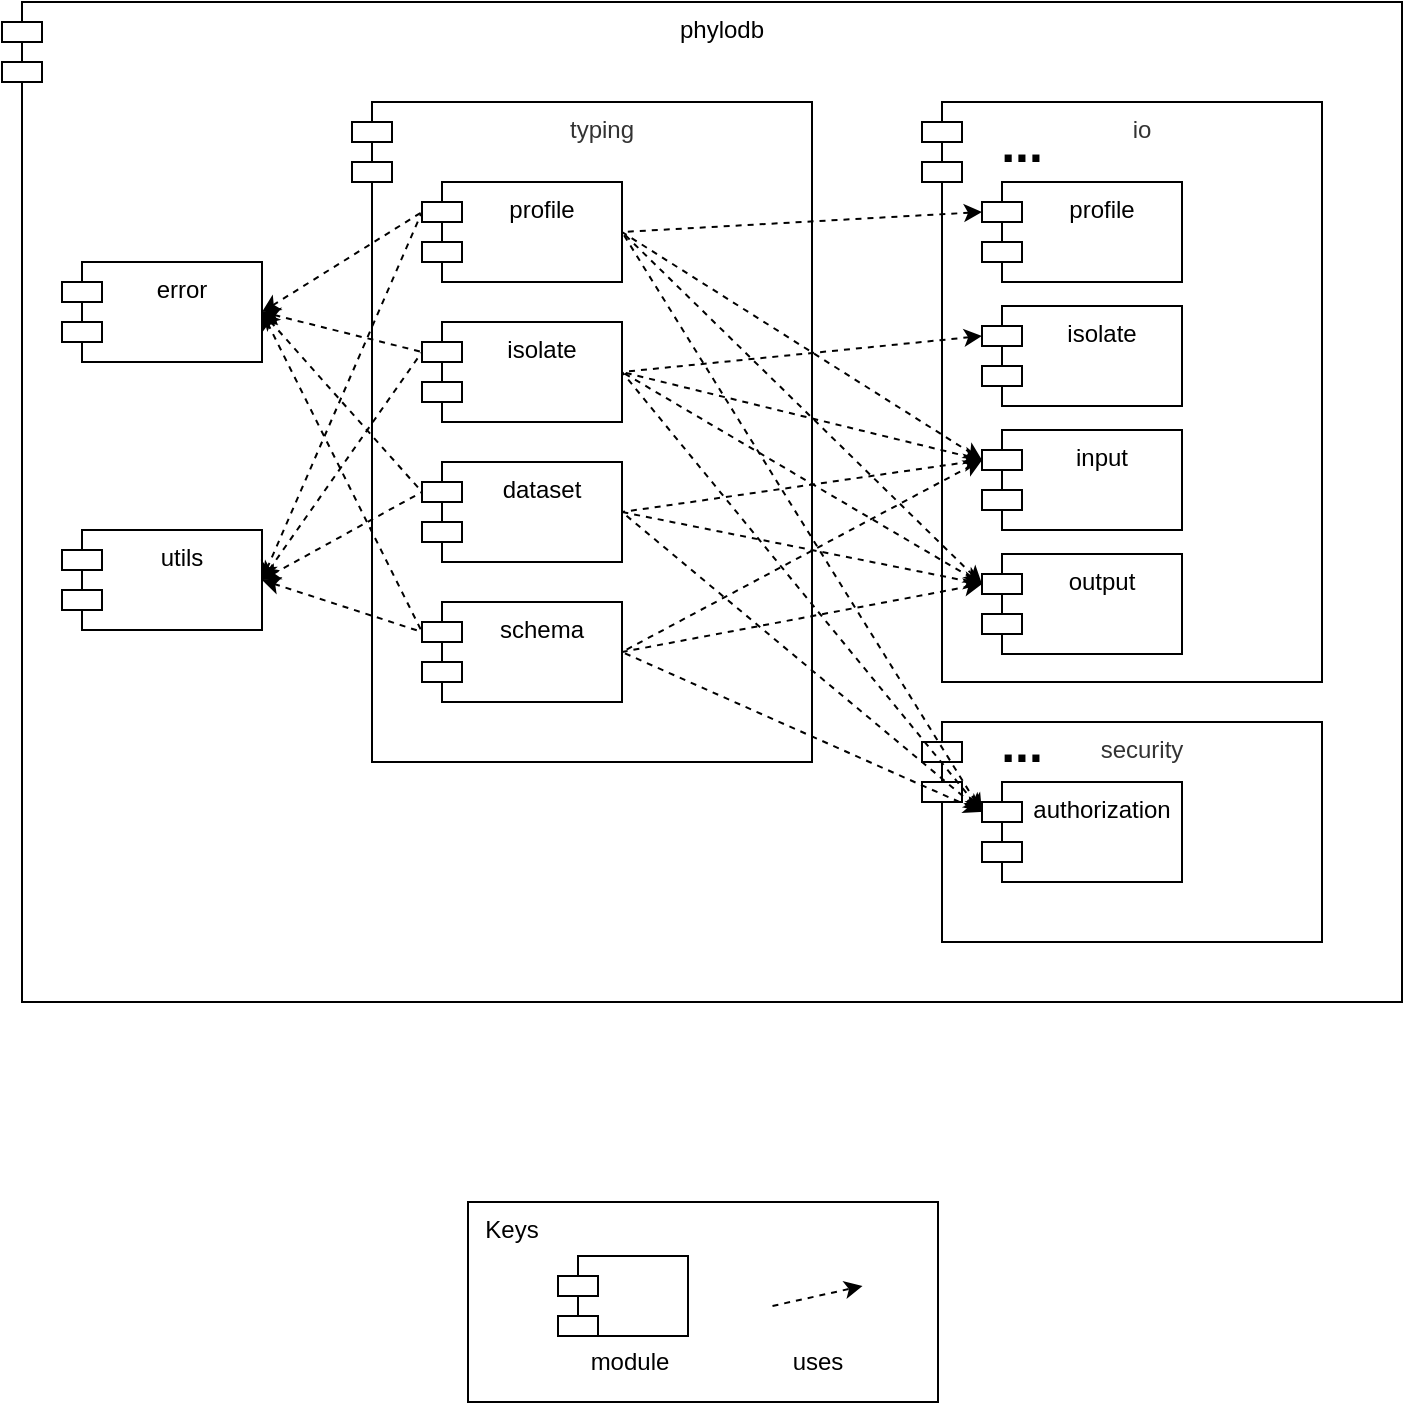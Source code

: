 <mxfile version="13.6.9" type="device"><diagram id="EbPAKfVWzDJMA5I9-Xym" name="Page-1"><mxGraphModel dx="1422" dy="846" grid="1" gridSize="10" guides="1" tooltips="1" connect="1" arrows="1" fold="1" page="1" pageScale="1" pageWidth="850" pageHeight="1100" math="0" shadow="0"><root><mxCell id="0"/><mxCell id="1" parent="0"/><mxCell id="wGZmYn_REEGASM3kOEw7-1" value="phylodb" style="shape=module;align=left;spacingLeft=20;align=center;verticalAlign=top;fillColor=none;" parent="1" vertex="1"><mxGeometry x="75" y="300" width="700" height="500" as="geometry"/></mxCell><mxCell id="wGZmYn_REEGASM3kOEw7-2" value="typing" style="shape=module;align=left;spacingLeft=20;align=center;verticalAlign=top;fontColor=#333333;fillColor=none;" parent="1" vertex="1"><mxGeometry x="250" y="350" width="230" height="330" as="geometry"/></mxCell><mxCell id="wGZmYn_REEGASM3kOEw7-3" value="schema" style="shape=module;align=left;spacingLeft=20;align=center;verticalAlign=top;" parent="1" vertex="1"><mxGeometry x="285" y="600" width="100" height="50" as="geometry"/></mxCell><mxCell id="wGZmYn_REEGASM3kOEw7-4" value="error" style="shape=module;align=left;spacingLeft=20;align=center;verticalAlign=top;" parent="1" vertex="1"><mxGeometry x="105" y="430" width="100" height="50" as="geometry"/></mxCell><mxCell id="wGZmYn_REEGASM3kOEw7-5" value="utils" style="shape=module;align=left;spacingLeft=20;align=center;verticalAlign=top;" parent="1" vertex="1"><mxGeometry x="105" y="564" width="100" height="50" as="geometry"/></mxCell><mxCell id="wGZmYn_REEGASM3kOEw7-6" value="dataset" style="shape=module;align=left;spacingLeft=20;align=center;verticalAlign=top;" parent="1" vertex="1"><mxGeometry x="285" y="530" width="100" height="50" as="geometry"/></mxCell><mxCell id="wGZmYn_REEGASM3kOEw7-7" value="" style="endArrow=none;dashed=1;html=1;startArrow=classic;startFill=1;entryX=0;entryY=0;entryDx=0;entryDy=15;exitX=1;exitY=0.5;exitDx=0;exitDy=0;entryPerimeter=0;" parent="1" source="wGZmYn_REEGASM3kOEw7-5" target="wGZmYn_REEGASM3kOEw7-3" edge="1"><mxGeometry width="50" height="50" relative="1" as="geometry"><mxPoint x="215" y="600" as="sourcePoint"/><mxPoint x="375" y="650" as="targetPoint"/></mxGeometry></mxCell><mxCell id="wGZmYn_REEGASM3kOEw7-8" value="" style="endArrow=none;dashed=1;html=1;startArrow=classic;startFill=1;entryX=0;entryY=0;entryDx=0;entryDy=15;entryPerimeter=0;exitX=1;exitY=0.5;exitDx=0;exitDy=0;" parent="1" source="wGZmYn_REEGASM3kOEw7-4" target="wGZmYn_REEGASM3kOEw7-3" edge="1"><mxGeometry width="50" height="50" relative="1" as="geometry"><mxPoint x="545" y="585" as="sourcePoint"/><mxPoint x="425" y="550" as="targetPoint"/></mxGeometry></mxCell><mxCell id="wGZmYn_REEGASM3kOEw7-9" value="io" style="shape=module;align=left;spacingLeft=20;align=center;verticalAlign=top;fontColor=#333333;fillColor=none;" parent="1" vertex="1"><mxGeometry x="535" y="350" width="200" height="290" as="geometry"/></mxCell><mxCell id="wGZmYn_REEGASM3kOEw7-10" value="output" style="shape=module;align=left;spacingLeft=20;align=center;verticalAlign=top;" parent="1" vertex="1"><mxGeometry x="565" y="576" width="100" height="50" as="geometry"/></mxCell><mxCell id="wGZmYn_REEGASM3kOEw7-11" value="input" style="shape=module;align=left;spacingLeft=20;align=center;verticalAlign=top;" parent="1" vertex="1"><mxGeometry x="565" y="514" width="100" height="50" as="geometry"/></mxCell><mxCell id="wGZmYn_REEGASM3kOEw7-12" value="" style="endArrow=none;dashed=1;html=1;exitX=0;exitY=0;exitDx=0;exitDy=15;exitPerimeter=0;startArrow=classic;startFill=1;entryX=1;entryY=0.5;entryDx=0;entryDy=0;" parent="1" source="wGZmYn_REEGASM3kOEw7-10" target="wGZmYn_REEGASM3kOEw7-3" edge="1"><mxGeometry width="50" height="50" relative="1" as="geometry"><mxPoint x="545" y="580" as="sourcePoint"/><mxPoint x="425" y="550" as="targetPoint"/></mxGeometry></mxCell><mxCell id="wGZmYn_REEGASM3kOEw7-13" value="" style="endArrow=none;dashed=1;html=1;exitX=0;exitY=0;exitDx=0;exitDy=15;exitPerimeter=0;startArrow=classic;startFill=1;entryX=1;entryY=0.5;entryDx=0;entryDy=0;" parent="1" source="wGZmYn_REEGASM3kOEw7-11" target="wGZmYn_REEGASM3kOEw7-6" edge="1"><mxGeometry width="50" height="50" relative="1" as="geometry"><mxPoint x="575" y="495" as="sourcePoint"/><mxPoint x="425" y="550" as="targetPoint"/></mxGeometry></mxCell><mxCell id="wGZmYn_REEGASM3kOEw7-14" value="" style="endArrow=none;dashed=1;html=1;exitX=1;exitY=0.5;exitDx=0;exitDy=0;startArrow=classic;startFill=1;entryX=0;entryY=0;entryDx=0;entryDy=15;entryPerimeter=0;" parent="1" source="wGZmYn_REEGASM3kOEw7-4" target="wGZmYn_REEGASM3kOEw7-6" edge="1"><mxGeometry width="50" height="50" relative="1" as="geometry"><mxPoint x="575" y="355" as="sourcePoint"/><mxPoint x="425" y="465" as="targetPoint"/></mxGeometry></mxCell><mxCell id="wGZmYn_REEGASM3kOEw7-15" value="" style="endArrow=none;dashed=1;html=1;exitX=1;exitY=0.5;exitDx=0;exitDy=0;startArrow=classic;startFill=1;entryX=0;entryY=0;entryDx=0;entryDy=15;entryPerimeter=0;" parent="1" source="wGZmYn_REEGASM3kOEw7-5" target="wGZmYn_REEGASM3kOEw7-6" edge="1"><mxGeometry width="50" height="50" relative="1" as="geometry"><mxPoint x="545" y="580" as="sourcePoint"/><mxPoint x="415" y="460" as="targetPoint"/></mxGeometry></mxCell><mxCell id="wGZmYn_REEGASM3kOEw7-16" value="" style="endArrow=none;dashed=1;html=1;exitX=0;exitY=0;exitDx=0;exitDy=15;exitPerimeter=0;startArrow=classic;startFill=1;entryX=1;entryY=0.5;entryDx=0;entryDy=0;" parent="1" source="wGZmYn_REEGASM3kOEw7-10" target="wGZmYn_REEGASM3kOEw7-6" edge="1"><mxGeometry width="50" height="50" relative="1" as="geometry"><mxPoint x="545" y="655" as="sourcePoint"/><mxPoint x="425" y="470" as="targetPoint"/></mxGeometry></mxCell><mxCell id="wGZmYn_REEGASM3kOEw7-17" value="&lt;b&gt;&lt;font style=&quot;font-size: 25px&quot;&gt;...&lt;/font&gt;&lt;/b&gt;" style="text;html=1;strokeColor=none;fillColor=none;align=center;verticalAlign=middle;whiteSpace=wrap;rounded=0;" parent="1" vertex="1"><mxGeometry x="565" y="360" width="40" height="20" as="geometry"/></mxCell><mxCell id="wGZmYn_REEGASM3kOEw7-18" value="security" style="shape=module;align=left;spacingLeft=20;align=center;verticalAlign=top;fontColor=#333333;fillColor=none;" parent="1" vertex="1"><mxGeometry x="535" y="660" width="200" height="110" as="geometry"/></mxCell><mxCell id="wGZmYn_REEGASM3kOEw7-19" value="&lt;b&gt;&lt;font style=&quot;font-size: 25px&quot;&gt;...&lt;/font&gt;&lt;/b&gt;" style="text;html=1;strokeColor=none;fillColor=none;align=center;verticalAlign=middle;whiteSpace=wrap;rounded=0;" parent="1" vertex="1"><mxGeometry x="565" y="660" width="40" height="20" as="geometry"/></mxCell><mxCell id="wGZmYn_REEGASM3kOEw7-20" value="authorization" style="shape=module;align=left;spacingLeft=20;align=center;verticalAlign=top;" parent="1" vertex="1"><mxGeometry x="565" y="690" width="100" height="50" as="geometry"/></mxCell><mxCell id="wGZmYn_REEGASM3kOEw7-21" style="edgeStyle=orthogonalEdgeStyle;rounded=0;orthogonalLoop=1;jettySize=auto;html=1;exitX=0.5;exitY=1;exitDx=0;exitDy=0;" parent="1" source="wGZmYn_REEGASM3kOEw7-1" target="wGZmYn_REEGASM3kOEw7-1" edge="1"><mxGeometry relative="1" as="geometry"/></mxCell><mxCell id="wGZmYn_REEGASM3kOEw7-22" value="" style="endArrow=none;dashed=1;html=1;exitX=0;exitY=0;exitDx=0;exitDy=15;exitPerimeter=0;startArrow=classic;startFill=1;entryX=1;entryY=0.5;entryDx=0;entryDy=0;" parent="1" source="wGZmYn_REEGASM3kOEw7-20" target="wGZmYn_REEGASM3kOEw7-6" edge="1"><mxGeometry width="50" height="50" relative="1" as="geometry"><mxPoint x="575" y="425" as="sourcePoint"/><mxPoint x="395" y="565" as="targetPoint"/></mxGeometry></mxCell><mxCell id="wGZmYn_REEGASM3kOEw7-23" value="" style="endArrow=none;dashed=1;html=1;exitX=0;exitY=0;exitDx=0;exitDy=15;exitPerimeter=0;startArrow=classic;startFill=1;entryX=1;entryY=0.5;entryDx=0;entryDy=0;" parent="1" source="wGZmYn_REEGASM3kOEw7-20" target="wGZmYn_REEGASM3kOEw7-3" edge="1"><mxGeometry width="50" height="50" relative="1" as="geometry"><mxPoint x="575" y="625" as="sourcePoint"/><mxPoint x="395" y="565" as="targetPoint"/></mxGeometry></mxCell><mxCell id="wGZmYn_REEGASM3kOEw7-24" value="isolate" style="shape=module;align=left;spacingLeft=20;align=center;verticalAlign=top;" parent="1" vertex="1"><mxGeometry x="285" y="460" width="100" height="50" as="geometry"/></mxCell><mxCell id="wGZmYn_REEGASM3kOEw7-25" value="isolate" style="shape=module;align=left;spacingLeft=20;align=center;verticalAlign=top;" parent="1" vertex="1"><mxGeometry x="565" y="452" width="100" height="50" as="geometry"/></mxCell><mxCell id="wGZmYn_REEGASM3kOEw7-26" value="" style="endArrow=none;dashed=1;html=1;exitX=0;exitY=0;exitDx=0;exitDy=15;exitPerimeter=0;startArrow=classic;startFill=1;entryX=1;entryY=0.5;entryDx=0;entryDy=0;" parent="1" source="wGZmYn_REEGASM3kOEw7-25" target="wGZmYn_REEGASM3kOEw7-24" edge="1"><mxGeometry width="50" height="50" relative="1" as="geometry"><mxPoint x="575" y="429" as="sourcePoint"/><mxPoint x="395" y="565" as="targetPoint"/></mxGeometry></mxCell><mxCell id="wGZmYn_REEGASM3kOEw7-27" value="" style="endArrow=none;dashed=1;html=1;exitX=0;exitY=0;exitDx=0;exitDy=15;exitPerimeter=0;startArrow=classic;startFill=1;entryX=1;entryY=0.5;entryDx=0;entryDy=0;" parent="1" source="wGZmYn_REEGASM3kOEw7-11" target="wGZmYn_REEGASM3kOEw7-24" edge="1"><mxGeometry width="50" height="50" relative="1" as="geometry"><mxPoint x="575" y="365" as="sourcePoint"/><mxPoint x="395" y="495" as="targetPoint"/></mxGeometry></mxCell><mxCell id="wGZmYn_REEGASM3kOEw7-28" value="" style="endArrow=none;dashed=1;html=1;exitX=0;exitY=0;exitDx=0;exitDy=15;exitPerimeter=0;startArrow=classic;startFill=1;entryX=1;entryY=0.5;entryDx=0;entryDy=0;" parent="1" source="wGZmYn_REEGASM3kOEw7-10" target="wGZmYn_REEGASM3kOEw7-24" edge="1"><mxGeometry width="50" height="50" relative="1" as="geometry"><mxPoint x="575" y="429" as="sourcePoint"/><mxPoint x="395" y="495" as="targetPoint"/></mxGeometry></mxCell><mxCell id="wGZmYn_REEGASM3kOEw7-29" value="" style="endArrow=none;dashed=1;html=1;exitX=0;exitY=0;exitDx=0;exitDy=15;exitPerimeter=0;startArrow=classic;startFill=1;entryX=1;entryY=0.5;entryDx=0;entryDy=0;" parent="1" source="wGZmYn_REEGASM3kOEw7-20" target="wGZmYn_REEGASM3kOEw7-24" edge="1"><mxGeometry width="50" height="50" relative="1" as="geometry"><mxPoint x="575" y="490" as="sourcePoint"/><mxPoint x="395" y="495" as="targetPoint"/></mxGeometry></mxCell><mxCell id="wGZmYn_REEGASM3kOEw7-30" value="" style="endArrow=none;dashed=1;html=1;startArrow=classic;startFill=1;entryX=0;entryY=0;entryDx=0;entryDy=15;entryPerimeter=0;exitX=1;exitY=0.5;exitDx=0;exitDy=0;" parent="1" source="wGZmYn_REEGASM3kOEw7-4" target="wGZmYn_REEGASM3kOEw7-24" edge="1"><mxGeometry width="50" height="50" relative="1" as="geometry"><mxPoint x="215" y="469" as="sourcePoint"/><mxPoint x="395" y="495" as="targetPoint"/></mxGeometry></mxCell><mxCell id="wGZmYn_REEGASM3kOEw7-31" value="" style="endArrow=none;dashed=1;html=1;exitX=1;exitY=0.5;exitDx=0;exitDy=0;startArrow=classic;startFill=1;entryX=0;entryY=0;entryDx=0;entryDy=15;entryPerimeter=0;" parent="1" source="wGZmYn_REEGASM3kOEw7-5" target="wGZmYn_REEGASM3kOEw7-24" edge="1"><mxGeometry width="50" height="50" relative="1" as="geometry"><mxPoint x="575" y="715" as="sourcePoint"/><mxPoint x="395" y="495" as="targetPoint"/></mxGeometry></mxCell><mxCell id="wGZmYn_REEGASM3kOEw7-32" value="" style="endArrow=none;dashed=1;html=1;exitX=0;exitY=0;exitDx=0;exitDy=15;exitPerimeter=0;startArrow=classic;startFill=1;entryX=1;entryY=0.5;entryDx=0;entryDy=0;" parent="1" source="wGZmYn_REEGASM3kOEw7-11" target="wGZmYn_REEGASM3kOEw7-3" edge="1"><mxGeometry width="50" height="50" relative="1" as="geometry"><mxPoint x="575" y="490" as="sourcePoint"/><mxPoint x="395" y="635" as="targetPoint"/></mxGeometry></mxCell><mxCell id="wGZmYn_REEGASM3kOEw7-33" value="profile" style="shape=module;align=left;spacingLeft=20;align=center;verticalAlign=top;" parent="1" vertex="1"><mxGeometry x="285" y="390" width="100" height="50" as="geometry"/></mxCell><mxCell id="wGZmYn_REEGASM3kOEw7-36" value="profile" style="shape=module;align=left;spacingLeft=20;align=center;verticalAlign=top;" parent="1" vertex="1"><mxGeometry x="565" y="390" width="100" height="50" as="geometry"/></mxCell><mxCell id="wGZmYn_REEGASM3kOEw7-37" value="" style="endArrow=none;dashed=1;html=1;exitX=0;exitY=0;exitDx=0;exitDy=15;exitPerimeter=0;startArrow=classic;startFill=1;entryX=1;entryY=0.5;entryDx=0;entryDy=0;" parent="1" source="wGZmYn_REEGASM3kOEw7-36" target="wGZmYn_REEGASM3kOEw7-33" edge="1"><mxGeometry width="50" height="50" relative="1" as="geometry"><mxPoint x="575" y="367" as="sourcePoint"/><mxPoint x="395" y="495" as="targetPoint"/></mxGeometry></mxCell><mxCell id="wGZmYn_REEGASM3kOEw7-38" value="" style="endArrow=none;dashed=1;html=1;exitX=0;exitY=0;exitDx=0;exitDy=15;exitPerimeter=0;startArrow=classic;startFill=1;entryX=1;entryY=0.5;entryDx=0;entryDy=0;" parent="1" source="wGZmYn_REEGASM3kOEw7-11" target="wGZmYn_REEGASM3kOEw7-33" edge="1"><mxGeometry width="50" height="50" relative="1" as="geometry"><mxPoint x="575" y="305" as="sourcePoint"/><mxPoint x="395" y="425" as="targetPoint"/></mxGeometry></mxCell><mxCell id="wGZmYn_REEGASM3kOEw7-39" value="" style="endArrow=none;dashed=1;html=1;exitX=0;exitY=0;exitDx=0;exitDy=15;exitPerimeter=0;startArrow=classic;startFill=1;entryX=1;entryY=0.5;entryDx=0;entryDy=0;" parent="1" source="wGZmYn_REEGASM3kOEw7-10" target="wGZmYn_REEGASM3kOEw7-33" edge="1"><mxGeometry width="50" height="50" relative="1" as="geometry"><mxPoint x="575" y="429" as="sourcePoint"/><mxPoint x="395" y="425" as="targetPoint"/></mxGeometry></mxCell><mxCell id="wGZmYn_REEGASM3kOEw7-40" value="" style="endArrow=none;dashed=1;html=1;exitX=0;exitY=0;exitDx=0;exitDy=15;exitPerimeter=0;startArrow=classic;startFill=1;entryX=1;entryY=0.5;entryDx=0;entryDy=0;" parent="1" source="wGZmYn_REEGASM3kOEw7-20" target="wGZmYn_REEGASM3kOEw7-33" edge="1"><mxGeometry width="50" height="50" relative="1" as="geometry"><mxPoint x="575" y="491" as="sourcePoint"/><mxPoint x="395" y="425" as="targetPoint"/></mxGeometry></mxCell><mxCell id="wGZmYn_REEGASM3kOEw7-41" value="" style="endArrow=none;dashed=1;html=1;startArrow=classic;startFill=1;entryX=0;entryY=0;entryDx=0;entryDy=15;entryPerimeter=0;exitX=1;exitY=0.5;exitDx=0;exitDy=0;" parent="1" source="wGZmYn_REEGASM3kOEw7-4" target="wGZmYn_REEGASM3kOEw7-33" edge="1"><mxGeometry width="50" height="50" relative="1" as="geometry"><mxPoint x="215" y="469" as="sourcePoint"/><mxPoint x="395" y="425" as="targetPoint"/></mxGeometry></mxCell><mxCell id="wGZmYn_REEGASM3kOEw7-42" value="" style="endArrow=none;dashed=1;html=1;exitX=1;exitY=0.5;exitDx=0;exitDy=0;startArrow=classic;startFill=1;entryX=0;entryY=0;entryDx=0;entryDy=15;entryPerimeter=0;" parent="1" source="wGZmYn_REEGASM3kOEw7-5" target="wGZmYn_REEGASM3kOEw7-33" edge="1"><mxGeometry width="50" height="50" relative="1" as="geometry"><mxPoint x="575" y="715" as="sourcePoint"/><mxPoint x="395" y="425" as="targetPoint"/></mxGeometry></mxCell><mxCell id="6uus1JGJJtKAKLw3kaKk-1" value="" style="group" vertex="1" connectable="0" parent="1"><mxGeometry x="308" y="900" width="235" height="100" as="geometry"/></mxCell><mxCell id="6uus1JGJJtKAKLw3kaKk-2" value="&amp;nbsp; Keys" style="rounded=0;whiteSpace=wrap;html=1;align=left;verticalAlign=top;" vertex="1" parent="6uus1JGJJtKAKLw3kaKk-1"><mxGeometry width="235" height="100" as="geometry"/></mxCell><mxCell id="6uus1JGJJtKAKLw3kaKk-3" value="" style="endArrow=classic;html=1;exitX=1;exitY=0.5;exitDx=0;exitDy=0;startArrow=none;startFill=0;endFill=1;dashed=1;" edge="1" parent="6uus1JGJJtKAKLw3kaKk-1"><mxGeometry width="50" height="50" relative="1" as="geometry"><mxPoint x="152.25" y="52" as="sourcePoint"/><mxPoint x="197.25" y="42" as="targetPoint"/></mxGeometry></mxCell><mxCell id="6uus1JGJJtKAKLw3kaKk-4" value="uses" style="text;html=1;strokeColor=none;fillColor=none;align=center;verticalAlign=middle;whiteSpace=wrap;rounded=0;" vertex="1" parent="6uus1JGJJtKAKLw3kaKk-1"><mxGeometry x="145" y="70" width="59.5" height="20" as="geometry"/></mxCell><mxCell id="6uus1JGJJtKAKLw3kaKk-5" value="" style="shape=module;align=left;spacingLeft=20;align=center;verticalAlign=top;" vertex="1" parent="6uus1JGJJtKAKLw3kaKk-1"><mxGeometry x="45" y="27" width="65" height="40" as="geometry"/></mxCell><mxCell id="6uus1JGJJtKAKLw3kaKk-6" value="module" style="text;html=1;strokeColor=none;fillColor=none;align=center;verticalAlign=middle;whiteSpace=wrap;rounded=0;" vertex="1" parent="6uus1JGJJtKAKLw3kaKk-1"><mxGeometry x="50.5" y="70" width="59.5" height="20" as="geometry"/></mxCell></root></mxGraphModel></diagram></mxfile>